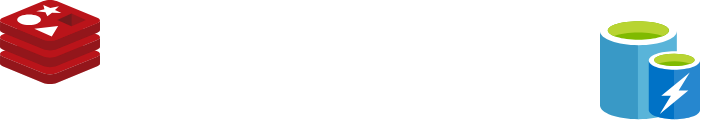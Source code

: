 <mxfile version="20.2.2" type="github">
  <diagram id="dsKl4NNGpcCIsFhgakvI" name="第 1 页">
    <mxGraphModel dx="1102" dy="582" grid="1" gridSize="10" guides="1" tooltips="1" connect="1" arrows="1" fold="1" page="1" pageScale="1" pageWidth="827" pageHeight="1169" math="0" shadow="0">
      <root>
        <mxCell id="0" />
        <mxCell id="1" parent="0" />
        <mxCell id="Uc10ucgCtJhIh81tajJU-1" value="" style="sketch=0;aspect=fixed;html=1;points=[];align=center;image;fontSize=12;image=img/lib/mscae/Cache_Redis_Product.svg;" vertex="1" parent="1">
          <mxGeometry x="120" y="190" width="50" height="42" as="geometry" />
        </mxCell>
        <mxCell id="Uc10ucgCtJhIh81tajJU-2" value="" style="sketch=0;aspect=fixed;html=1;points=[];align=center;image;fontSize=12;image=img/lib/mscae/Cache_including_Redis.svg;" vertex="1" parent="1">
          <mxGeometry x="420" y="200" width="50" height="50" as="geometry" />
        </mxCell>
      </root>
    </mxGraphModel>
  </diagram>
</mxfile>
